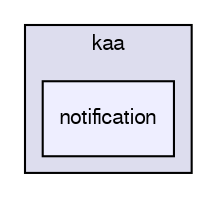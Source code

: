 digraph "/var/lib/jenkins/workspace/kaa_v0.6.1/client/client-multi/client-cpp/kaa/notification" {
  bgcolor=transparent;
  compound=true
  node [ fontsize="10", fontname="FreeSans"];
  edge [ labelfontsize="10", labelfontname="FreeSans"];
  subgraph clusterdir_2187fc7953f42afcb142bb157d033f37 {
    graph [ bgcolor="#ddddee", pencolor="black", label="kaa" fontname="FreeSans", fontsize="10", URL="dir_2187fc7953f42afcb142bb157d033f37.html"]
  dir_5138cb080ded5147801620838fb2519d [shape=box, label="notification", style="filled", fillcolor="#eeeeff", pencolor="black", URL="dir_5138cb080ded5147801620838fb2519d.html"];
  }
}
